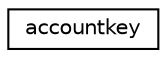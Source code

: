 digraph "Graphical Class Hierarchy"
{
  edge [fontname="Helvetica",fontsize="10",labelfontname="Helvetica",labelfontsize="10"];
  node [fontname="Helvetica",fontsize="10",shape=record];
  rankdir="LR";
  Node0 [label="accountkey",height=0.2,width=0.4,color="black", fillcolor="white", style="filled",URL="$structaccountkey.html",tooltip="Full struct data for get_me and change account key command with signature. "];
}
